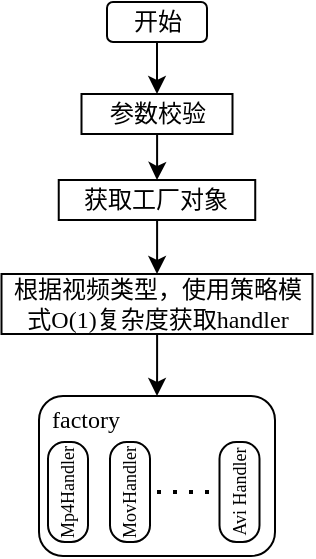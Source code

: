 <mxfile version="26.1.0">
  <diagram name="第 1 页" id="KLoRAD8Rr4eNPZWAdf4I">
    <mxGraphModel dx="681" dy="450" grid="1" gridSize="10" guides="1" tooltips="1" connect="1" arrows="1" fold="1" page="1" pageScale="1" pageWidth="827" pageHeight="1169" math="0" shadow="0">
      <root>
        <mxCell id="0" />
        <mxCell id="1" parent="0" />
        <mxCell id="TyisrgHagVBHa4376Sq0-4" style="edgeStyle=orthogonalEdgeStyle;rounded=0;orthogonalLoop=1;jettySize=auto;html=1;entryX=0.5;entryY=0;entryDx=0;entryDy=0;" edge="1" parent="1" source="lLpGI7_uiI3f87P-loz6-13" target="TyisrgHagVBHa4376Sq0-2">
          <mxGeometry relative="1" as="geometry" />
        </mxCell>
        <mxCell id="lLpGI7_uiI3f87P-loz6-13" value="参数校验" style="rounded=0;whiteSpace=wrap;html=1;fontFamily=宋体;" parent="1" vertex="1">
          <mxGeometry x="361.75" y="110" width="75.5" height="20" as="geometry" />
        </mxCell>
        <mxCell id="TyisrgHagVBHa4376Sq0-8" style="edgeStyle=orthogonalEdgeStyle;rounded=0;orthogonalLoop=1;jettySize=auto;html=1;entryX=0.5;entryY=0;entryDx=0;entryDy=0;" edge="1" parent="1" source="lLpGI7_uiI3f87P-loz6-14" target="lLpGI7_uiI3f87P-loz6-15">
          <mxGeometry relative="1" as="geometry" />
        </mxCell>
        <mxCell id="lLpGI7_uiI3f87P-loz6-14" value="根据视频类型，使用策略模式&lt;font face=&quot;Times New Roman&quot;&gt;O&lt;/font&gt;(1)复杂度获取handler" style="rounded=0;whiteSpace=wrap;html=1;fontFamily=宋体;" parent="1" vertex="1">
          <mxGeometry x="321.75" y="200" width="155.5" height="30" as="geometry" />
        </mxCell>
        <mxCell id="lLpGI7_uiI3f87P-loz6-30" style="edgeStyle=orthogonalEdgeStyle;rounded=0;orthogonalLoop=1;jettySize=auto;html=1;entryX=0.5;entryY=0;entryDx=0;entryDy=0;fontFamily=Times New Roman;" parent="1" source="lLpGI7_uiI3f87P-loz6-29" target="lLpGI7_uiI3f87P-loz6-13" edge="1">
          <mxGeometry relative="1" as="geometry">
            <mxPoint x="399.5" y="123" as="targetPoint" />
          </mxGeometry>
        </mxCell>
        <mxCell id="lLpGI7_uiI3f87P-loz6-29" value="开始" style="rounded=1;whiteSpace=wrap;html=1;fontFamily=宋体;" parent="1" vertex="1">
          <mxGeometry x="374.5" y="64" width="50" height="20" as="geometry" />
        </mxCell>
        <mxCell id="TyisrgHagVBHa4376Sq0-5" style="edgeStyle=orthogonalEdgeStyle;rounded=0;orthogonalLoop=1;jettySize=auto;html=1;entryX=0.5;entryY=0;entryDx=0;entryDy=0;" edge="1" parent="1" source="TyisrgHagVBHa4376Sq0-2" target="lLpGI7_uiI3f87P-loz6-14">
          <mxGeometry relative="1" as="geometry" />
        </mxCell>
        <mxCell id="TyisrgHagVBHa4376Sq0-2" value="获取工厂对象" style="rounded=0;whiteSpace=wrap;html=1;fontFamily=宋体;" vertex="1" parent="1">
          <mxGeometry x="350.37" y="153" width="98.25" height="20" as="geometry" />
        </mxCell>
        <mxCell id="TyisrgHagVBHa4376Sq0-7" value="" style="group" vertex="1" connectable="0" parent="1">
          <mxGeometry x="334" y="258" width="124.5" height="83" as="geometry" />
        </mxCell>
        <mxCell id="lLpGI7_uiI3f87P-loz6-15" value="" style="rounded=1;whiteSpace=wrap;html=1;fontFamily=Times New Roman;" parent="TyisrgHagVBHa4376Sq0-7" vertex="1">
          <mxGeometry x="6.5" y="3" width="118" height="80" as="geometry" />
        </mxCell>
        <mxCell id="lLpGI7_uiI3f87P-loz6-31" value="Mp4Handler" style="rounded=1;whiteSpace=wrap;html=1;fontSize=9;arcSize=42;rotation=-90;horizontal=1;fontFamily=Times New Roman;" parent="TyisrgHagVBHa4376Sq0-7" vertex="1">
          <mxGeometry x="-4" y="41" width="50" height="20" as="geometry" />
        </mxCell>
        <mxCell id="lLpGI7_uiI3f87P-loz6-32" value="Avi Handler" style="rounded=1;whiteSpace=wrap;html=1;fontSize=9;arcSize=42;rotation=-90;fontFamily=Times New Roman;" parent="TyisrgHagVBHa4376Sq0-7" vertex="1">
          <mxGeometry x="81.75" y="41" width="50" height="20" as="geometry" />
        </mxCell>
        <mxCell id="lLpGI7_uiI3f87P-loz6-33" value="MovHandler" style="rounded=1;whiteSpace=wrap;html=1;fontSize=9;arcSize=42;rotation=-90;fontFamily=Times New Roman;" parent="TyisrgHagVBHa4376Sq0-7" vertex="1">
          <mxGeometry x="27" y="41" width="50" height="20" as="geometry" />
        </mxCell>
        <mxCell id="lLpGI7_uiI3f87P-loz6-35" value="factory" style="text;html=1;align=center;verticalAlign=middle;whiteSpace=wrap;rounded=0;fontFamily=Times New Roman;" parent="TyisrgHagVBHa4376Sq0-7" vertex="1">
          <mxGeometry width="60" height="30" as="geometry" />
        </mxCell>
        <mxCell id="TyisrgHagVBHa4376Sq0-6" value="" style="endArrow=none;dashed=1;html=1;dashPattern=1 3;strokeWidth=2;rounded=0;entryX=0.5;entryY=0;entryDx=0;entryDy=0;exitX=0.5;exitY=1;exitDx=0;exitDy=0;" edge="1" parent="TyisrgHagVBHa4376Sq0-7">
          <mxGeometry width="50" height="50" relative="1" as="geometry">
            <mxPoint x="65.5" y="51" as="sourcePoint" />
            <mxPoint x="95.75" y="51" as="targetPoint" />
          </mxGeometry>
        </mxCell>
      </root>
    </mxGraphModel>
  </diagram>
</mxfile>
